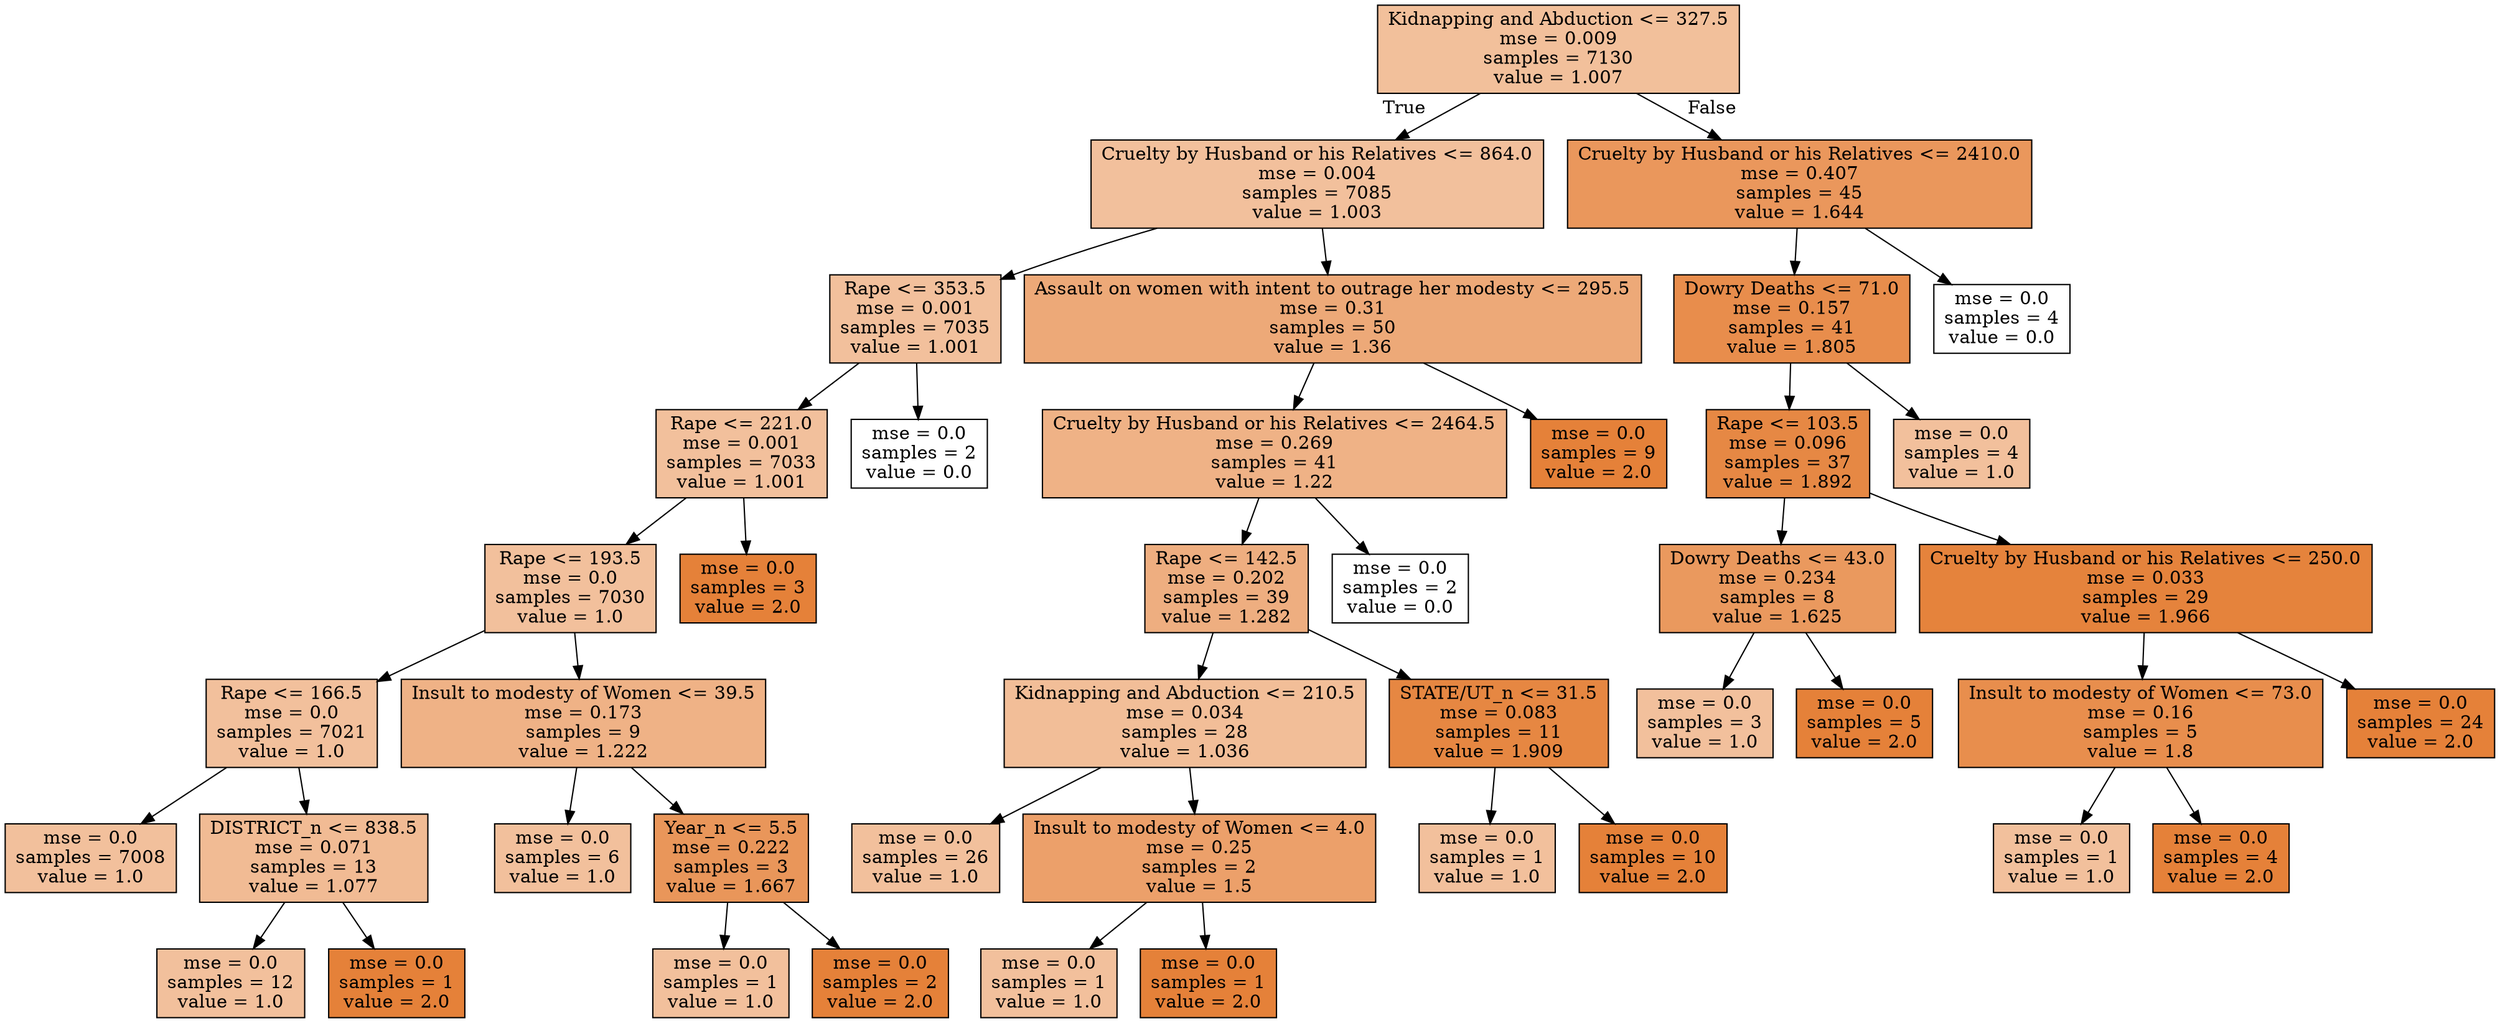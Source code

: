 digraph Tree {
node [shape=box, style="filled", color="black"] ;
0 [label="Kidnapping and Abduction <= 327.5\nmse = 0.009\nsamples = 7130\nvalue = 1.007", fillcolor="#f2c09b"] ;
1 [label="Cruelty by Husband or his Relatives <= 864.0\nmse = 0.004\nsamples = 7085\nvalue = 1.003", fillcolor="#f2c09c"] ;
0 -> 1 [labeldistance=2.5, labelangle=45, headlabel="True"] ;
2 [label="Rape <= 353.5\nmse = 0.001\nsamples = 7035\nvalue = 1.001", fillcolor="#f2c09c"] ;
1 -> 2 ;
3 [label="Rape <= 221.0\nmse = 0.001\nsamples = 7033\nvalue = 1.001", fillcolor="#f2c09c"] ;
2 -> 3 ;
4 [label="Rape <= 193.5\nmse = 0.0\nsamples = 7030\nvalue = 1.0", fillcolor="#f2c09c"] ;
3 -> 4 ;
5 [label="Rape <= 166.5\nmse = 0.0\nsamples = 7021\nvalue = 1.0", fillcolor="#f2c09c"] ;
4 -> 5 ;
6 [label="mse = 0.0\nsamples = 7008\nvalue = 1.0", fillcolor="#f2c09c"] ;
5 -> 6 ;
7 [label="DISTRICT_n <= 838.5\nmse = 0.071\nsamples = 13\nvalue = 1.077", fillcolor="#f1bb94"] ;
5 -> 7 ;
8 [label="mse = 0.0\nsamples = 12\nvalue = 1.0", fillcolor="#f2c09c"] ;
7 -> 8 ;
9 [label="mse = 0.0\nsamples = 1\nvalue = 2.0", fillcolor="#e58139"] ;
7 -> 9 ;
10 [label="Insult to modesty of Women <= 39.5\nmse = 0.173\nsamples = 9\nvalue = 1.222", fillcolor="#efb286"] ;
4 -> 10 ;
11 [label="mse = 0.0\nsamples = 6\nvalue = 1.0", fillcolor="#f2c09c"] ;
10 -> 11 ;
12 [label="Year_n <= 5.5\nmse = 0.222\nsamples = 3\nvalue = 1.667", fillcolor="#e9965a"] ;
10 -> 12 ;
13 [label="mse = 0.0\nsamples = 1\nvalue = 1.0", fillcolor="#f2c09c"] ;
12 -> 13 ;
14 [label="mse = 0.0\nsamples = 2\nvalue = 2.0", fillcolor="#e58139"] ;
12 -> 14 ;
15 [label="mse = 0.0\nsamples = 3\nvalue = 2.0", fillcolor="#e58139"] ;
3 -> 15 ;
16 [label="mse = 0.0\nsamples = 2\nvalue = 0.0", fillcolor="#ffffff"] ;
2 -> 16 ;
17 [label="Assault on women with intent to outrage her modesty <= 295.5\nmse = 0.31\nsamples = 50\nvalue = 1.36", fillcolor="#eda978"] ;
1 -> 17 ;
18 [label="Cruelty by Husband or his Relatives <= 2464.5\nmse = 0.269\nsamples = 41\nvalue = 1.22", fillcolor="#efb286"] ;
17 -> 18 ;
19 [label="Rape <= 142.5\nmse = 0.202\nsamples = 39\nvalue = 1.282", fillcolor="#eeae80"] ;
18 -> 19 ;
20 [label="Kidnapping and Abduction <= 210.5\nmse = 0.034\nsamples = 28\nvalue = 1.036", fillcolor="#f2be98"] ;
19 -> 20 ;
21 [label="mse = 0.0\nsamples = 26\nvalue = 1.0", fillcolor="#f2c09c"] ;
20 -> 21 ;
22 [label="Insult to modesty of Women <= 4.0\nmse = 0.25\nsamples = 2\nvalue = 1.5", fillcolor="#eca06a"] ;
20 -> 22 ;
23 [label="mse = 0.0\nsamples = 1\nvalue = 1.0", fillcolor="#f2c09c"] ;
22 -> 23 ;
24 [label="mse = 0.0\nsamples = 1\nvalue = 2.0", fillcolor="#e58139"] ;
22 -> 24 ;
25 [label="STATE/UT_n <= 31.5\nmse = 0.083\nsamples = 11\nvalue = 1.909", fillcolor="#e68742"] ;
19 -> 25 ;
26 [label="mse = 0.0\nsamples = 1\nvalue = 1.0", fillcolor="#f2c09c"] ;
25 -> 26 ;
27 [label="mse = 0.0\nsamples = 10\nvalue = 2.0", fillcolor="#e58139"] ;
25 -> 27 ;
28 [label="mse = 0.0\nsamples = 2\nvalue = 0.0", fillcolor="#ffffff"] ;
18 -> 28 ;
29 [label="mse = 0.0\nsamples = 9\nvalue = 2.0", fillcolor="#e58139"] ;
17 -> 29 ;
30 [label="Cruelty by Husband or his Relatives <= 2410.0\nmse = 0.407\nsamples = 45\nvalue = 1.644", fillcolor="#ea975c"] ;
0 -> 30 [labeldistance=2.5, labelangle=-45, headlabel="False"] ;
31 [label="Dowry Deaths <= 71.0\nmse = 0.157\nsamples = 41\nvalue = 1.805", fillcolor="#e88d4c"] ;
30 -> 31 ;
32 [label="Rape <= 103.5\nmse = 0.096\nsamples = 37\nvalue = 1.892", fillcolor="#e68844"] ;
31 -> 32 ;
33 [label="Dowry Deaths <= 43.0\nmse = 0.234\nsamples = 8\nvalue = 1.625", fillcolor="#ea995e"] ;
32 -> 33 ;
34 [label="mse = 0.0\nsamples = 3\nvalue = 1.0", fillcolor="#f2c09c"] ;
33 -> 34 ;
35 [label="mse = 0.0\nsamples = 5\nvalue = 2.0", fillcolor="#e58139"] ;
33 -> 35 ;
36 [label="Cruelty by Husband or his Relatives <= 250.0\nmse = 0.033\nsamples = 29\nvalue = 1.966", fillcolor="#e5833c"] ;
32 -> 36 ;
37 [label="Insult to modesty of Women <= 73.0\nmse = 0.16\nsamples = 5\nvalue = 1.8", fillcolor="#e88e4d"] ;
36 -> 37 ;
38 [label="mse = 0.0\nsamples = 1\nvalue = 1.0", fillcolor="#f2c09c"] ;
37 -> 38 ;
39 [label="mse = 0.0\nsamples = 4\nvalue = 2.0", fillcolor="#e58139"] ;
37 -> 39 ;
40 [label="mse = 0.0\nsamples = 24\nvalue = 2.0", fillcolor="#e58139"] ;
36 -> 40 ;
41 [label="mse = 0.0\nsamples = 4\nvalue = 1.0", fillcolor="#f2c09c"] ;
31 -> 41 ;
42 [label="mse = 0.0\nsamples = 4\nvalue = 0.0", fillcolor="#ffffff"] ;
30 -> 42 ;
}